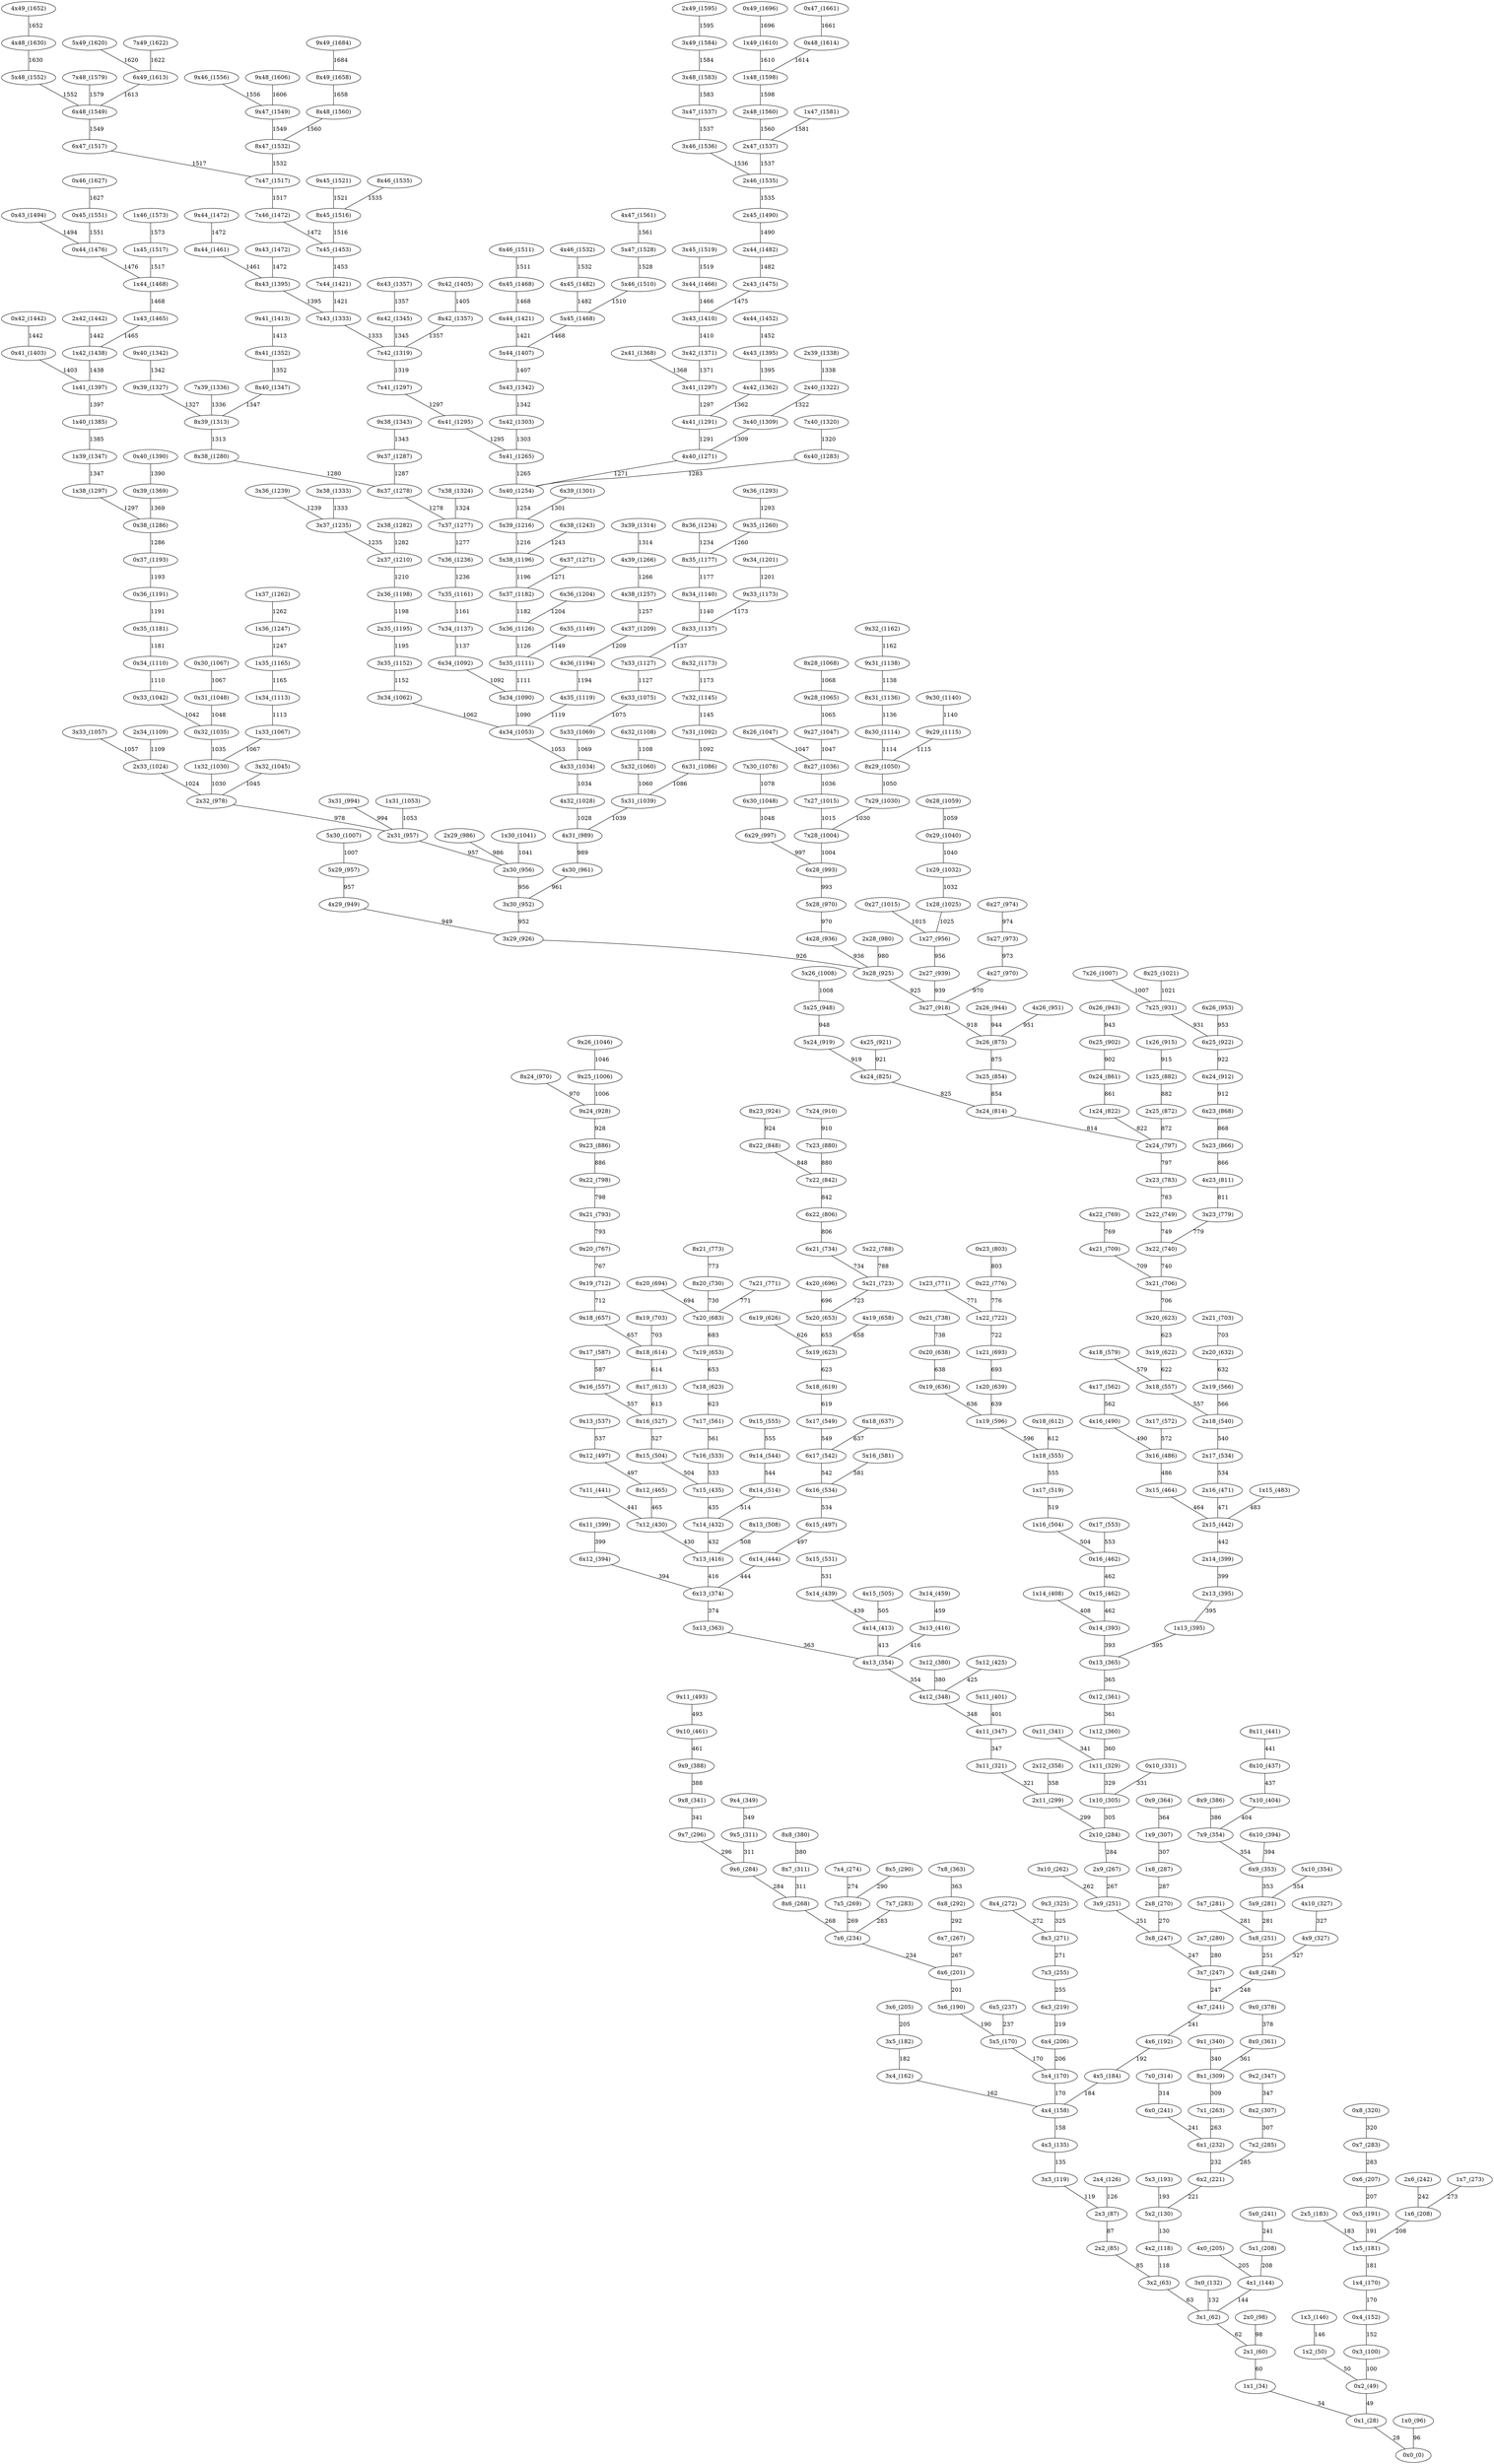 graph {
    "0x0_(0)" [weight=0,]
    "0x1_(28)" [weight=28,]
    "1x1_(34)" [weight=34,]
    "0x2_(49)" [weight=49,]
    "1x2_(50)" [weight=50,]
    "2x1_(60)" [weight=60,]
    "3x1_(62)" [weight=62,]
    "3x2_(63)" [weight=63,]
    "2x2_(85)" [weight=85,]
    "2x3_(87)" [weight=87,]
    "1x0_(96)" [weight=96,]
    "2x0_(98)" [weight=98,]
    "0x3_(100)" [weight=100,]
    "4x2_(118)" [weight=118,]
    "3x3_(119)" [weight=119,]
    "2x4_(126)" [weight=126,]
    "5x2_(130)" [weight=130,]
    "3x0_(132)" [weight=132,]
    "4x3_(135)" [weight=135,]
    "4x1_(144)" [weight=144,]
    "1x3_(146)" [weight=146,]
    "0x4_(152)" [weight=152,]
    "4x4_(158)" [weight=158,]
    "3x4_(162)" [weight=162,]
    "1x4_(170)" [weight=170,]
    "5x4_(170)" [weight=170,]
    "5x5_(170)" [weight=170,]
    "1x5_(181)" [weight=181,]
    "3x5_(182)" [weight=182,]
    "2x5_(183)" [weight=183,]
    "4x5_(184)" [weight=184,]
    "5x6_(190)" [weight=190,]
    "0x5_(191)" [weight=191,]
    "4x6_(192)" [weight=192,]
    "5x3_(193)" [weight=193,]
    "6x6_(201)" [weight=201,]
    "3x6_(205)" [weight=205,]
    "4x0_(205)" [weight=205,]
    "6x4_(206)" [weight=206,]
    "0x6_(207)" [weight=207,]
    "1x6_(208)" [weight=208,]
    "5x1_(208)" [weight=208,]
    "6x3_(219)" [weight=219,]
    "6x2_(221)" [weight=221,]
    "6x1_(232)" [weight=232,]
    "7x6_(234)" [weight=234,]
    "6x5_(237)" [weight=237,]
    "4x7_(241)" [weight=241,]
    "5x0_(241)" [weight=241,]
    "6x0_(241)" [weight=241,]
    "2x6_(242)" [weight=242,]
    "3x7_(247)" [weight=247,]
    "3x8_(247)" [weight=247,]
    "4x8_(248)" [weight=248,]
    "3x9_(251)" [weight=251,]
    "5x8_(251)" [weight=251,]
    "7x3_(255)" [weight=255,]
    "3x10_(262)" [weight=262,]
    "7x1_(263)" [weight=263,]
    "2x9_(267)" [weight=267,]
    "6x7_(267)" [weight=267,]
    "8x6_(268)" [weight=268,]
    "7x5_(269)" [weight=269,]
    "2x8_(270)" [weight=270,]
    "8x3_(271)" [weight=271,]
    "8x4_(272)" [weight=272,]
    "1x7_(273)" [weight=273,]
    "7x4_(274)" [weight=274,]
    "2x7_(280)" [weight=280,]
    "5x7_(281)" [weight=281,]
    "5x9_(281)" [weight=281,]
    "0x7_(283)" [weight=283,]
    "7x7_(283)" [weight=283,]
    "2x10_(284)" [weight=284,]
    "9x6_(284)" [weight=284,]
    "7x2_(285)" [weight=285,]
    "1x8_(287)" [weight=287,]
    "8x5_(290)" [weight=290,]
    "6x8_(292)" [weight=292,]
    "9x7_(296)" [weight=296,]
    "2x11_(299)" [weight=299,]
    "1x10_(305)" [weight=305,]
    "1x9_(307)" [weight=307,]
    "8x2_(307)" [weight=307,]
    "8x1_(309)" [weight=309,]
    "8x7_(311)" [weight=311,]
    "9x5_(311)" [weight=311,]
    "7x0_(314)" [weight=314,]
    "0x8_(320)" [weight=320,]
    "3x11_(321)" [weight=321,]
    "9x3_(325)" [weight=325,]
    "4x9_(327)" [weight=327,]
    "4x10_(327)" [weight=327,]
    "1x11_(329)" [weight=329,]
    "0x10_(331)" [weight=331,]
    "9x1_(340)" [weight=340,]
    "0x11_(341)" [weight=341,]
    "9x8_(341)" [weight=341,]
    "4x11_(347)" [weight=347,]
    "9x2_(347)" [weight=347,]
    "4x12_(348)" [weight=348,]
    "9x4_(349)" [weight=349,]
    "6x9_(353)" [weight=353,]
    "4x13_(354)" [weight=354,]
    "5x10_(354)" [weight=354,]
    "7x9_(354)" [weight=354,]
    "2x12_(358)" [weight=358,]
    "1x12_(360)" [weight=360,]
    "0x12_(361)" [weight=361,]
    "8x0_(361)" [weight=361,]
    "5x13_(363)" [weight=363,]
    "7x8_(363)" [weight=363,]
    "0x9_(364)" [weight=364,]
    "0x13_(365)" [weight=365,]
    "6x13_(374)" [weight=374,]
    "9x0_(378)" [weight=378,]
    "3x12_(380)" [weight=380,]
    "8x8_(380)" [weight=380,]
    "8x9_(386)" [weight=386,]
    "9x9_(388)" [weight=388,]
    "0x14_(393)" [weight=393,]
    "6x10_(394)" [weight=394,]
    "6x12_(394)" [weight=394,]
    "1x13_(395)" [weight=395,]
    "2x13_(395)" [weight=395,]
    "2x14_(399)" [weight=399,]
    "6x11_(399)" [weight=399,]
    "5x11_(401)" [weight=401,]
    "7x10_(404)" [weight=404,]
    "1x14_(408)" [weight=408,]
    "4x14_(413)" [weight=413,]
    "3x13_(416)" [weight=416,]
    "7x13_(416)" [weight=416,]
    "5x12_(425)" [weight=425,]
    "7x12_(430)" [weight=430,]
    "7x14_(432)" [weight=432,]
    "7x15_(435)" [weight=435,]
    "8x10_(437)" [weight=437,]
    "5x14_(439)" [weight=439,]
    "7x11_(441)" [weight=441,]
    "8x11_(441)" [weight=441,]
    "2x15_(442)" [weight=442,]
    "6x14_(444)" [weight=444,]
    "3x14_(459)" [weight=459,]
    "9x10_(461)" [weight=461,]
    "0x15_(462)" [weight=462,]
    "0x16_(462)" [weight=462,]
    "3x15_(464)" [weight=464,]
    "8x12_(465)" [weight=465,]
    "2x16_(471)" [weight=471,]
    "1x15_(483)" [weight=483,]
    "3x16_(486)" [weight=486,]
    "4x16_(490)" [weight=490,]
    "9x11_(493)" [weight=493,]
    "6x15_(497)" [weight=497,]
    "9x12_(497)" [weight=497,]
    "1x16_(504)" [weight=504,]
    "8x15_(504)" [weight=504,]
    "4x15_(505)" [weight=505,]
    "8x13_(508)" [weight=508,]
    "8x14_(514)" [weight=514,]
    "1x17_(519)" [weight=519,]
    "8x16_(527)" [weight=527,]
    "5x15_(531)" [weight=531,]
    "7x16_(533)" [weight=533,]
    "2x17_(534)" [weight=534,]
    "6x16_(534)" [weight=534,]
    "9x13_(537)" [weight=537,]
    "2x18_(540)" [weight=540,]
    "6x17_(542)" [weight=542,]
    "9x14_(544)" [weight=544,]
    "5x17_(549)" [weight=549,]
    "0x17_(553)" [weight=553,]
    "1x18_(555)" [weight=555,]
    "9x15_(555)" [weight=555,]
    "3x18_(557)" [weight=557,]
    "9x16_(557)" [weight=557,]
    "7x17_(561)" [weight=561,]
    "4x17_(562)" [weight=562,]
    "2x19_(566)" [weight=566,]
    "3x17_(572)" [weight=572,]
    "4x18_(579)" [weight=579,]
    "5x16_(581)" [weight=581,]
    "9x17_(587)" [weight=587,]
    "1x19_(596)" [weight=596,]
    "0x18_(612)" [weight=612,]
    "8x17_(613)" [weight=613,]
    "8x18_(614)" [weight=614,]
    "5x18_(619)" [weight=619,]
    "3x19_(622)" [weight=622,]
    "3x20_(623)" [weight=623,]
    "5x19_(623)" [weight=623,]
    "7x18_(623)" [weight=623,]
    "6x19_(626)" [weight=626,]
    "2x20_(632)" [weight=632,]
    "0x19_(636)" [weight=636,]
    "6x18_(637)" [weight=637,]
    "0x20_(638)" [weight=638,]
    "1x20_(639)" [weight=639,]
    "5x20_(653)" [weight=653,]
    "7x19_(653)" [weight=653,]
    "9x18_(657)" [weight=657,]
    "4x19_(658)" [weight=658,]
    "7x20_(683)" [weight=683,]
    "1x21_(693)" [weight=693,]
    "6x20_(694)" [weight=694,]
    "4x20_(696)" [weight=696,]
    "2x21_(703)" [weight=703,]
    "8x19_(703)" [weight=703,]
    "3x21_(706)" [weight=706,]
    "4x21_(709)" [weight=709,]
    "9x19_(712)" [weight=712,]
    "1x22_(722)" [weight=722,]
    "5x21_(723)" [weight=723,]
    "8x20_(730)" [weight=730,]
    "6x21_(734)" [weight=734,]
    "0x21_(738)" [weight=738,]
    "3x22_(740)" [weight=740,]
    "2x22_(749)" [weight=749,]
    "9x20_(767)" [weight=767,]
    "4x22_(769)" [weight=769,]
    "1x23_(771)" [weight=771,]
    "7x21_(771)" [weight=771,]
    "8x21_(773)" [weight=773,]
    "0x22_(776)" [weight=776,]
    "3x23_(779)" [weight=779,]
    "2x23_(783)" [weight=783,]
    "5x22_(788)" [weight=788,]
    "9x21_(793)" [weight=793,]
    "2x24_(797)" [weight=797,]
    "9x22_(798)" [weight=798,]
    "0x23_(803)" [weight=803,]
    "6x22_(806)" [weight=806,]
    "4x23_(811)" [weight=811,]
    "3x24_(814)" [weight=814,]
    "1x24_(822)" [weight=822,]
    "4x24_(825)" [weight=825,]
    "7x22_(842)" [weight=842,]
    "8x22_(848)" [weight=848,]
    "3x25_(854)" [weight=854,]
    "0x24_(861)" [weight=861,]
    "5x23_(866)" [weight=866,]
    "6x23_(868)" [weight=868,]
    "2x25_(872)" [weight=872,]
    "3x26_(875)" [weight=875,]
    "7x23_(880)" [weight=880,]
    "1x25_(882)" [weight=882,]
    "9x23_(886)" [weight=886,]
    "0x25_(902)" [weight=902,]
    "7x24_(910)" [weight=910,]
    "6x24_(912)" [weight=912,]
    "1x26_(915)" [weight=915,]
    "3x27_(918)" [weight=918,]
    "5x24_(919)" [weight=919,]
    "4x25_(921)" [weight=921,]
    "6x25_(922)" [weight=922,]
    "8x23_(924)" [weight=924,]
    "3x28_(925)" [weight=925,]
    "3x29_(926)" [weight=926,]
    "9x24_(928)" [weight=928,]
    "7x25_(931)" [weight=931,]
    "4x28_(936)" [weight=936,]
    "2x27_(939)" [weight=939,]
    "0x26_(943)" [weight=943,]
    "2x26_(944)" [weight=944,]
    "5x25_(948)" [weight=948,]
    "4x29_(949)" [weight=949,]
    "4x26_(951)" [weight=951,]
    "3x30_(952)" [weight=952,]
    "6x26_(953)" [weight=953,]
    "1x27_(956)" [weight=956,]
    "2x30_(956)" [weight=956,]
    "2x31_(957)" [weight=957,]
    "5x29_(957)" [weight=957,]
    "4x30_(961)" [weight=961,]
    "4x27_(970)" [weight=970,]
    "5x28_(970)" [weight=970,]
    "8x24_(970)" [weight=970,]
    "5x27_(973)" [weight=973,]
    "6x27_(974)" [weight=974,]
    "2x32_(978)" [weight=978,]
    "2x28_(980)" [weight=980,]
    "2x29_(986)" [weight=986,]
    "4x31_(989)" [weight=989,]
    "6x28_(993)" [weight=993,]
    "3x31_(994)" [weight=994,]
    "6x29_(997)" [weight=997,]
    "7x28_(1004)" [weight=1004,]
    "9x25_(1006)" [weight=1006,]
    "5x30_(1007)" [weight=1007,]
    "7x26_(1007)" [weight=1007,]
    "5x26_(1008)" [weight=1008,]
    "0x27_(1015)" [weight=1015,]
    "7x27_(1015)" [weight=1015,]
    "8x25_(1021)" [weight=1021,]
    "2x33_(1024)" [weight=1024,]
    "1x28_(1025)" [weight=1025,]
    "4x32_(1028)" [weight=1028,]
    "1x32_(1030)" [weight=1030,]
    "7x29_(1030)" [weight=1030,]
    "1x29_(1032)" [weight=1032,]
    "4x33_(1034)" [weight=1034,]
    "0x32_(1035)" [weight=1035,]
    "8x27_(1036)" [weight=1036,]
    "5x31_(1039)" [weight=1039,]
    "0x29_(1040)" [weight=1040,]
    "1x30_(1041)" [weight=1041,]
    "0x33_(1042)" [weight=1042,]
    "3x32_(1045)" [weight=1045,]
    "9x26_(1046)" [weight=1046,]
    "8x26_(1047)" [weight=1047,]
    "9x27_(1047)" [weight=1047,]
    "0x31_(1048)" [weight=1048,]
    "6x30_(1048)" [weight=1048,]
    "8x29_(1050)" [weight=1050,]
    "1x31_(1053)" [weight=1053,]
    "4x34_(1053)" [weight=1053,]
    "3x33_(1057)" [weight=1057,]
    "0x28_(1059)" [weight=1059,]
    "5x32_(1060)" [weight=1060,]
    "3x34_(1062)" [weight=1062,]
    "9x28_(1065)" [weight=1065,]
    "0x30_(1067)" [weight=1067,]
    "1x33_(1067)" [weight=1067,]
    "8x28_(1068)" [weight=1068,]
    "5x33_(1069)" [weight=1069,]
    "6x33_(1075)" [weight=1075,]
    "7x30_(1078)" [weight=1078,]
    "6x31_(1086)" [weight=1086,]
    "5x34_(1090)" [weight=1090,]
    "6x34_(1092)" [weight=1092,]
    "7x31_(1092)" [weight=1092,]
    "6x32_(1108)" [weight=1108,]
    "2x34_(1109)" [weight=1109,]
    "0x34_(1110)" [weight=1110,]
    "5x35_(1111)" [weight=1111,]
    "1x34_(1113)" [weight=1113,]
    "8x30_(1114)" [weight=1114,]
    "9x29_(1115)" [weight=1115,]
    "4x35_(1119)" [weight=1119,]
    "5x36_(1126)" [weight=1126,]
    "7x33_(1127)" [weight=1127,]
    "8x31_(1136)" [weight=1136,]
    "7x34_(1137)" [weight=1137,]
    "8x33_(1137)" [weight=1137,]
    "9x31_(1138)" [weight=1138,]
    "8x34_(1140)" [weight=1140,]
    "9x30_(1140)" [weight=1140,]
    "7x32_(1145)" [weight=1145,]
    "6x35_(1149)" [weight=1149,]
    "3x35_(1152)" [weight=1152,]
    "7x35_(1161)" [weight=1161,]
    "9x32_(1162)" [weight=1162,]
    "1x35_(1165)" [weight=1165,]
    "8x32_(1173)" [weight=1173,]
    "9x33_(1173)" [weight=1173,]
    "8x35_(1177)" [weight=1177,]
    "0x35_(1181)" [weight=1181,]
    "5x37_(1182)" [weight=1182,]
    "0x36_(1191)" [weight=1191,]
    "0x37_(1193)" [weight=1193,]
    "4x36_(1194)" [weight=1194,]
    "2x35_(1195)" [weight=1195,]
    "5x38_(1196)" [weight=1196,]
    "2x36_(1198)" [weight=1198,]
    "9x34_(1201)" [weight=1201,]
    "6x36_(1204)" [weight=1204,]
    "4x37_(1209)" [weight=1209,]
    "2x37_(1210)" [weight=1210,]
    "5x39_(1216)" [weight=1216,]
    "8x36_(1234)" [weight=1234,]
    "3x37_(1235)" [weight=1235,]
    "7x36_(1236)" [weight=1236,]
    "3x36_(1239)" [weight=1239,]
    "6x38_(1243)" [weight=1243,]
    "1x36_(1247)" [weight=1247,]
    "5x40_(1254)" [weight=1254,]
    "4x38_(1257)" [weight=1257,]
    "9x35_(1260)" [weight=1260,]
    "1x37_(1262)" [weight=1262,]
    "5x41_(1265)" [weight=1265,]
    "4x39_(1266)" [weight=1266,]
    "4x40_(1271)" [weight=1271,]
    "6x37_(1271)" [weight=1271,]
    "7x37_(1277)" [weight=1277,]
    "8x37_(1278)" [weight=1278,]
    "8x38_(1280)" [weight=1280,]
    "2x38_(1282)" [weight=1282,]
    "6x40_(1283)" [weight=1283,]
    "0x38_(1286)" [weight=1286,]
    "9x37_(1287)" [weight=1287,]
    "4x41_(1291)" [weight=1291,]
    "9x36_(1293)" [weight=1293,]
    "6x41_(1295)" [weight=1295,]
    "1x38_(1297)" [weight=1297,]
    "3x41_(1297)" [weight=1297,]
    "7x41_(1297)" [weight=1297,]
    "6x39_(1301)" [weight=1301,]
    "5x42_(1303)" [weight=1303,]
    "3x40_(1309)" [weight=1309,]
    "8x39_(1313)" [weight=1313,]
    "3x39_(1314)" [weight=1314,]
    "7x42_(1319)" [weight=1319,]
    "7x40_(1320)" [weight=1320,]
    "2x40_(1322)" [weight=1322,]
    "7x38_(1324)" [weight=1324,]
    "9x39_(1327)" [weight=1327,]
    "3x38_(1333)" [weight=1333,]
    "7x43_(1333)" [weight=1333,]
    "7x39_(1336)" [weight=1336,]
    "2x39_(1338)" [weight=1338,]
    "5x43_(1342)" [weight=1342,]
    "9x40_(1342)" [weight=1342,]
    "9x38_(1343)" [weight=1343,]
    "6x42_(1345)" [weight=1345,]
    "1x39_(1347)" [weight=1347,]
    "8x40_(1347)" [weight=1347,]
    "8x41_(1352)" [weight=1352,]
    "6x43_(1357)" [weight=1357,]
    "8x42_(1357)" [weight=1357,]
    "4x42_(1362)" [weight=1362,]
    "2x41_(1368)" [weight=1368,]
    "0x39_(1369)" [weight=1369,]
    "3x42_(1371)" [weight=1371,]
    "1x40_(1385)" [weight=1385,]
    "0x40_(1390)" [weight=1390,]
    "4x43_(1395)" [weight=1395,]
    "8x43_(1395)" [weight=1395,]
    "1x41_(1397)" [weight=1397,]
    "0x41_(1403)" [weight=1403,]
    "9x42_(1405)" [weight=1405,]
    "5x44_(1407)" [weight=1407,]
    "3x43_(1410)" [weight=1410,]
    "9x41_(1413)" [weight=1413,]
    "6x44_(1421)" [weight=1421,]
    "7x44_(1421)" [weight=1421,]
    "1x42_(1438)" [weight=1438,]
    "0x42_(1442)" [weight=1442,]
    "2x42_(1442)" [weight=1442,]
    "4x44_(1452)" [weight=1452,]
    "7x45_(1453)" [weight=1453,]
    "8x44_(1461)" [weight=1461,]
    "1x43_(1465)" [weight=1465,]
    "3x44_(1466)" [weight=1466,]
    "1x44_(1468)" [weight=1468,]
    "5x45_(1468)" [weight=1468,]
    "6x45_(1468)" [weight=1468,]
    "7x46_(1472)" [weight=1472,]
    "9x43_(1472)" [weight=1472,]
    "9x44_(1472)" [weight=1472,]
    "2x43_(1475)" [weight=1475,]
    "0x44_(1476)" [weight=1476,]
    "2x44_(1482)" [weight=1482,]
    "4x45_(1482)" [weight=1482,]
    "2x45_(1490)" [weight=1490,]
    "0x43_(1494)" [weight=1494,]
    "5x46_(1510)" [weight=1510,]
    "6x46_(1511)" [weight=1511,]
    "8x45_(1516)" [weight=1516,]
    "1x45_(1517)" [weight=1517,]
    "7x47_(1517)" [weight=1517,]
    "6x47_(1517)" [weight=1517,]
    "3x45_(1519)" [weight=1519,]
    "9x45_(1521)" [weight=1521,]
    "5x47_(1528)" [weight=1528,]
    "4x46_(1532)" [weight=1532,]
    "8x47_(1532)" [weight=1532,]
    "2x46_(1535)" [weight=1535,]
    "8x46_(1535)" [weight=1535,]
    "3x46_(1536)" [weight=1536,]
    "2x47_(1537)" [weight=1537,]
    "3x47_(1537)" [weight=1537,]
    "6x48_(1549)" [weight=1549,]
    "9x47_(1549)" [weight=1549,]
    "0x45_(1551)" [weight=1551,]
    "5x48_(1552)" [weight=1552,]
    "9x46_(1556)" [weight=1556,]
    "2x48_(1560)" [weight=1560,]
    "8x48_(1560)" [weight=1560,]
    "4x47_(1561)" [weight=1561,]
    "1x46_(1573)" [weight=1573,]
    "7x48_(1579)" [weight=1579,]
    "1x47_(1581)" [weight=1581,]
    "3x48_(1583)" [weight=1583,]
    "3x49_(1584)" [weight=1584,]
    "2x49_(1595)" [weight=1595,]
    "1x48_(1598)" [weight=1598,]
    "9x48_(1606)" [weight=1606,]
    "1x49_(1610)" [weight=1610,]
    "6x49_(1613)" [weight=1613,]
    "0x48_(1614)" [weight=1614,]
    "5x49_(1620)" [weight=1620,]
    "7x49_(1622)" [weight=1622,]
    "0x46_(1627)" [weight=1627,]
    "4x48_(1630)" [weight=1630,]
    "4x49_(1652)" [weight=1652,]
    "8x49_(1658)" [weight=1658,]
    "0x47_(1661)" [weight=1661,]
    "9x49_(1684)" [weight=1684,]
    "0x49_(1696)" [weight=1696,]
    "0x1_(28)" -- "0x0_(0)" [label=28, weight=28]
    "1x1_(34)" -- "0x1_(28)" [label=34, weight=34]
    "0x2_(49)" -- "0x1_(28)" [label=49, weight=49]
    "1x2_(50)" -- "0x2_(49)" [label=50, weight=50]
    "2x1_(60)" -- "1x1_(34)" [label=60, weight=60]
    "3x1_(62)" -- "2x1_(60)" [label=62, weight=62]
    "3x2_(63)" -- "3x1_(62)" [label=63, weight=63]
    "2x2_(85)" -- "3x2_(63)" [label=85, weight=85]
    "2x3_(87)" -- "2x2_(85)" [label=87, weight=87]
    "1x0_(96)" -- "0x0_(0)" [label=96, weight=96]
    "2x0_(98)" -- "2x1_(60)" [label=98, weight=98]
    "0x3_(100)" -- "0x2_(49)" [label=100, weight=100]
    "4x2_(118)" -- "3x2_(63)" [label=118, weight=118]
    "3x3_(119)" -- "2x3_(87)" [label=119, weight=119]
    "2x4_(126)" -- "2x3_(87)" [label=126, weight=126]
    "5x2_(130)" -- "4x2_(118)" [label=130, weight=130]
    "3x0_(132)" -- "3x1_(62)" [label=132, weight=132]
    "4x3_(135)" -- "3x3_(119)" [label=135, weight=135]
    "4x1_(144)" -- "3x1_(62)" [label=144, weight=144]
    "1x3_(146)" -- "1x2_(50)" [label=146, weight=146]
    "0x4_(152)" -- "0x3_(100)" [label=152, weight=152]
    "4x4_(158)" -- "4x3_(135)" [label=158, weight=158]
    "3x4_(162)" -- "4x4_(158)" [label=162, weight=162]
    "1x4_(170)" -- "0x4_(152)" [label=170, weight=170]
    "5x4_(170)" -- "4x4_(158)" [label=170, weight=170]
    "5x5_(170)" -- "5x4_(170)" [label=170, weight=170]
    "1x5_(181)" -- "1x4_(170)" [label=181, weight=181]
    "3x5_(182)" -- "3x4_(162)" [label=182, weight=182]
    "2x5_(183)" -- "1x5_(181)" [label=183, weight=183]
    "4x5_(184)" -- "4x4_(158)" [label=184, weight=184]
    "5x6_(190)" -- "5x5_(170)" [label=190, weight=190]
    "0x5_(191)" -- "1x5_(181)" [label=191, weight=191]
    "4x6_(192)" -- "4x5_(184)" [label=192, weight=192]
    "5x3_(193)" -- "5x2_(130)" [label=193, weight=193]
    "6x6_(201)" -- "5x6_(190)" [label=201, weight=201]
    "3x6_(205)" -- "3x5_(182)" [label=205, weight=205]
    "4x0_(205)" -- "4x1_(144)" [label=205, weight=205]
    "6x4_(206)" -- "5x4_(170)" [label=206, weight=206]
    "0x6_(207)" -- "0x5_(191)" [label=207, weight=207]
    "1x6_(208)" -- "1x5_(181)" [label=208, weight=208]
    "5x1_(208)" -- "4x1_(144)" [label=208, weight=208]
    "6x3_(219)" -- "6x4_(206)" [label=219, weight=219]
    "6x2_(221)" -- "5x2_(130)" [label=221, weight=221]
    "6x1_(232)" -- "6x2_(221)" [label=232, weight=232]
    "7x6_(234)" -- "6x6_(201)" [label=234, weight=234]
    "6x5_(237)" -- "5x5_(170)" [label=237, weight=237]
    "4x7_(241)" -- "4x6_(192)" [label=241, weight=241]
    "5x0_(241)" -- "5x1_(208)" [label=241, weight=241]
    "6x0_(241)" -- "6x1_(232)" [label=241, weight=241]
    "2x6_(242)" -- "1x6_(208)" [label=242, weight=242]
    "3x7_(247)" -- "4x7_(241)" [label=247, weight=247]
    "3x8_(247)" -- "3x7_(247)" [label=247, weight=247]
    "4x8_(248)" -- "4x7_(241)" [label=248, weight=248]
    "3x9_(251)" -- "3x8_(247)" [label=251, weight=251]
    "5x8_(251)" -- "4x8_(248)" [label=251, weight=251]
    "7x3_(255)" -- "6x3_(219)" [label=255, weight=255]
    "3x10_(262)" -- "3x9_(251)" [label=262, weight=262]
    "7x1_(263)" -- "6x1_(232)" [label=263, weight=263]
    "2x9_(267)" -- "3x9_(251)" [label=267, weight=267]
    "6x7_(267)" -- "6x6_(201)" [label=267, weight=267]
    "8x6_(268)" -- "7x6_(234)" [label=268, weight=268]
    "7x5_(269)" -- "7x6_(234)" [label=269, weight=269]
    "2x8_(270)" -- "3x8_(247)" [label=270, weight=270]
    "8x3_(271)" -- "7x3_(255)" [label=271, weight=271]
    "8x4_(272)" -- "8x3_(271)" [label=272, weight=272]
    "1x7_(273)" -- "1x6_(208)" [label=273, weight=273]
    "7x4_(274)" -- "7x5_(269)" [label=274, weight=274]
    "2x7_(280)" -- "3x7_(247)" [label=280, weight=280]
    "5x7_(281)" -- "5x8_(251)" [label=281, weight=281]
    "5x9_(281)" -- "5x8_(251)" [label=281, weight=281]
    "0x7_(283)" -- "0x6_(207)" [label=283, weight=283]
    "7x7_(283)" -- "7x6_(234)" [label=283, weight=283]
    "2x10_(284)" -- "2x9_(267)" [label=284, weight=284]
    "9x6_(284)" -- "8x6_(268)" [label=284, weight=284]
    "7x2_(285)" -- "6x2_(221)" [label=285, weight=285]
    "1x8_(287)" -- "2x8_(270)" [label=287, weight=287]
    "8x5_(290)" -- "7x5_(269)" [label=290, weight=290]
    "6x8_(292)" -- "6x7_(267)" [label=292, weight=292]
    "9x7_(296)" -- "9x6_(284)" [label=296, weight=296]
    "2x11_(299)" -- "2x10_(284)" [label=299, weight=299]
    "1x10_(305)" -- "2x10_(284)" [label=305, weight=305]
    "1x9_(307)" -- "1x8_(287)" [label=307, weight=307]
    "8x2_(307)" -- "7x2_(285)" [label=307, weight=307]
    "8x1_(309)" -- "7x1_(263)" [label=309, weight=309]
    "8x7_(311)" -- "8x6_(268)" [label=311, weight=311]
    "9x5_(311)" -- "9x6_(284)" [label=311, weight=311]
    "7x0_(314)" -- "6x0_(241)" [label=314, weight=314]
    "0x8_(320)" -- "0x7_(283)" [label=320, weight=320]
    "3x11_(321)" -- "2x11_(299)" [label=321, weight=321]
    "9x3_(325)" -- "8x3_(271)" [label=325, weight=325]
    "4x9_(327)" -- "4x8_(248)" [label=327, weight=327]
    "4x10_(327)" -- "4x9_(327)" [label=327, weight=327]
    "1x11_(329)" -- "1x10_(305)" [label=329, weight=329]
    "0x10_(331)" -- "1x10_(305)" [label=331, weight=331]
    "9x1_(340)" -- "8x1_(309)" [label=340, weight=340]
    "0x11_(341)" -- "1x11_(329)" [label=341, weight=341]
    "9x8_(341)" -- "9x7_(296)" [label=341, weight=341]
    "4x11_(347)" -- "3x11_(321)" [label=347, weight=347]
    "9x2_(347)" -- "8x2_(307)" [label=347, weight=347]
    "4x12_(348)" -- "4x11_(347)" [label=348, weight=348]
    "9x4_(349)" -- "9x5_(311)" [label=349, weight=349]
    "6x9_(353)" -- "5x9_(281)" [label=353, weight=353]
    "4x13_(354)" -- "4x12_(348)" [label=354, weight=354]
    "5x10_(354)" -- "5x9_(281)" [label=354, weight=354]
    "7x9_(354)" -- "6x9_(353)" [label=354, weight=354]
    "2x12_(358)" -- "2x11_(299)" [label=358, weight=358]
    "1x12_(360)" -- "1x11_(329)" [label=360, weight=360]
    "0x12_(361)" -- "1x12_(360)" [label=361, weight=361]
    "8x0_(361)" -- "8x1_(309)" [label=361, weight=361]
    "5x13_(363)" -- "4x13_(354)" [label=363, weight=363]
    "7x8_(363)" -- "6x8_(292)" [label=363, weight=363]
    "0x9_(364)" -- "1x9_(307)" [label=364, weight=364]
    "0x13_(365)" -- "0x12_(361)" [label=365, weight=365]
    "6x13_(374)" -- "5x13_(363)" [label=374, weight=374]
    "9x0_(378)" -- "8x0_(361)" [label=378, weight=378]
    "3x12_(380)" -- "4x12_(348)" [label=380, weight=380]
    "8x8_(380)" -- "8x7_(311)" [label=380, weight=380]
    "8x9_(386)" -- "7x9_(354)" [label=386, weight=386]
    "9x9_(388)" -- "9x8_(341)" [label=388, weight=388]
    "0x14_(393)" -- "0x13_(365)" [label=393, weight=393]
    "6x10_(394)" -- "6x9_(353)" [label=394, weight=394]
    "6x12_(394)" -- "6x13_(374)" [label=394, weight=394]
    "1x13_(395)" -- "0x13_(365)" [label=395, weight=395]
    "2x13_(395)" -- "1x13_(395)" [label=395, weight=395]
    "2x14_(399)" -- "2x13_(395)" [label=399, weight=399]
    "6x11_(399)" -- "6x12_(394)" [label=399, weight=399]
    "5x11_(401)" -- "4x11_(347)" [label=401, weight=401]
    "7x10_(404)" -- "7x9_(354)" [label=404, weight=404]
    "1x14_(408)" -- "0x14_(393)" [label=408, weight=408]
    "4x14_(413)" -- "4x13_(354)" [label=413, weight=413]
    "3x13_(416)" -- "4x13_(354)" [label=416, weight=416]
    "7x13_(416)" -- "6x13_(374)" [label=416, weight=416]
    "5x12_(425)" -- "4x12_(348)" [label=425, weight=425]
    "7x12_(430)" -- "7x13_(416)" [label=430, weight=430]
    "7x14_(432)" -- "7x13_(416)" [label=432, weight=432]
    "7x15_(435)" -- "7x14_(432)" [label=435, weight=435]
    "8x10_(437)" -- "7x10_(404)" [label=437, weight=437]
    "5x14_(439)" -- "4x14_(413)" [label=439, weight=439]
    "7x11_(441)" -- "7x12_(430)" [label=441, weight=441]
    "8x11_(441)" -- "8x10_(437)" [label=441, weight=441]
    "2x15_(442)" -- "2x14_(399)" [label=442, weight=442]
    "6x14_(444)" -- "6x13_(374)" [label=444, weight=444]
    "3x14_(459)" -- "3x13_(416)" [label=459, weight=459]
    "9x10_(461)" -- "9x9_(388)" [label=461, weight=461]
    "0x15_(462)" -- "0x14_(393)" [label=462, weight=462]
    "0x16_(462)" -- "0x15_(462)" [label=462, weight=462]
    "3x15_(464)" -- "2x15_(442)" [label=464, weight=464]
    "8x12_(465)" -- "7x12_(430)" [label=465, weight=465]
    "2x16_(471)" -- "2x15_(442)" [label=471, weight=471]
    "1x15_(483)" -- "2x15_(442)" [label=483, weight=483]
    "3x16_(486)" -- "3x15_(464)" [label=486, weight=486]
    "4x16_(490)" -- "3x16_(486)" [label=490, weight=490]
    "9x11_(493)" -- "9x10_(461)" [label=493, weight=493]
    "6x15_(497)" -- "6x14_(444)" [label=497, weight=497]
    "9x12_(497)" -- "8x12_(465)" [label=497, weight=497]
    "1x16_(504)" -- "0x16_(462)" [label=504, weight=504]
    "8x15_(504)" -- "7x15_(435)" [label=504, weight=504]
    "4x15_(505)" -- "4x14_(413)" [label=505, weight=505]
    "8x13_(508)" -- "7x13_(416)" [label=508, weight=508]
    "8x14_(514)" -- "7x14_(432)" [label=514, weight=514]
    "1x17_(519)" -- "1x16_(504)" [label=519, weight=519]
    "8x16_(527)" -- "8x15_(504)" [label=527, weight=527]
    "5x15_(531)" -- "5x14_(439)" [label=531, weight=531]
    "7x16_(533)" -- "7x15_(435)" [label=533, weight=533]
    "2x17_(534)" -- "2x16_(471)" [label=534, weight=534]
    "6x16_(534)" -- "6x15_(497)" [label=534, weight=534]
    "9x13_(537)" -- "9x12_(497)" [label=537, weight=537]
    "2x18_(540)" -- "2x17_(534)" [label=540, weight=540]
    "6x17_(542)" -- "6x16_(534)" [label=542, weight=542]
    "9x14_(544)" -- "8x14_(514)" [label=544, weight=544]
    "5x17_(549)" -- "6x17_(542)" [label=549, weight=549]
    "0x17_(553)" -- "0x16_(462)" [label=553, weight=553]
    "1x18_(555)" -- "1x17_(519)" [label=555, weight=555]
    "9x15_(555)" -- "9x14_(544)" [label=555, weight=555]
    "3x18_(557)" -- "2x18_(540)" [label=557, weight=557]
    "9x16_(557)" -- "8x16_(527)" [label=557, weight=557]
    "7x17_(561)" -- "7x16_(533)" [label=561, weight=561]
    "4x17_(562)" -- "4x16_(490)" [label=562, weight=562]
    "2x19_(566)" -- "2x18_(540)" [label=566, weight=566]
    "3x17_(572)" -- "3x16_(486)" [label=572, weight=572]
    "4x18_(579)" -- "3x18_(557)" [label=579, weight=579]
    "5x16_(581)" -- "6x16_(534)" [label=581, weight=581]
    "9x17_(587)" -- "9x16_(557)" [label=587, weight=587]
    "1x19_(596)" -- "1x18_(555)" [label=596, weight=596]
    "0x18_(612)" -- "1x18_(555)" [label=612, weight=612]
    "8x17_(613)" -- "8x16_(527)" [label=613, weight=613]
    "8x18_(614)" -- "8x17_(613)" [label=614, weight=614]
    "5x18_(619)" -- "5x17_(549)" [label=619, weight=619]
    "3x19_(622)" -- "3x18_(557)" [label=622, weight=622]
    "3x20_(623)" -- "3x19_(622)" [label=623, weight=623]
    "5x19_(623)" -- "5x18_(619)" [label=623, weight=623]
    "7x18_(623)" -- "7x17_(561)" [label=623, weight=623]
    "6x19_(626)" -- "5x19_(623)" [label=626, weight=626]
    "2x20_(632)" -- "2x19_(566)" [label=632, weight=632]
    "0x19_(636)" -- "1x19_(596)" [label=636, weight=636]
    "6x18_(637)" -- "6x17_(542)" [label=637, weight=637]
    "0x20_(638)" -- "0x19_(636)" [label=638, weight=638]
    "1x20_(639)" -- "1x19_(596)" [label=639, weight=639]
    "5x20_(653)" -- "5x19_(623)" [label=653, weight=653]
    "7x19_(653)" -- "7x18_(623)" [label=653, weight=653]
    "9x18_(657)" -- "8x18_(614)" [label=657, weight=657]
    "4x19_(658)" -- "5x19_(623)" [label=658, weight=658]
    "7x20_(683)" -- "7x19_(653)" [label=683, weight=683]
    "1x21_(693)" -- "1x20_(639)" [label=693, weight=693]
    "6x20_(694)" -- "7x20_(683)" [label=694, weight=694]
    "4x20_(696)" -- "5x20_(653)" [label=696, weight=696]
    "2x21_(703)" -- "2x20_(632)" [label=703, weight=703]
    "8x19_(703)" -- "8x18_(614)" [label=703, weight=703]
    "3x21_(706)" -- "3x20_(623)" [label=706, weight=706]
    "4x21_(709)" -- "3x21_(706)" [label=709, weight=709]
    "9x19_(712)" -- "9x18_(657)" [label=712, weight=712]
    "1x22_(722)" -- "1x21_(693)" [label=722, weight=722]
    "5x21_(723)" -- "5x20_(653)" [label=723, weight=723]
    "8x20_(730)" -- "7x20_(683)" [label=730, weight=730]
    "6x21_(734)" -- "5x21_(723)" [label=734, weight=734]
    "0x21_(738)" -- "0x20_(638)" [label=738, weight=738]
    "3x22_(740)" -- "3x21_(706)" [label=740, weight=740]
    "2x22_(749)" -- "3x22_(740)" [label=749, weight=749]
    "9x20_(767)" -- "9x19_(712)" [label=767, weight=767]
    "4x22_(769)" -- "4x21_(709)" [label=769, weight=769]
    "1x23_(771)" -- "1x22_(722)" [label=771, weight=771]
    "7x21_(771)" -- "7x20_(683)" [label=771, weight=771]
    "8x21_(773)" -- "8x20_(730)" [label=773, weight=773]
    "0x22_(776)" -- "1x22_(722)" [label=776, weight=776]
    "3x23_(779)" -- "3x22_(740)" [label=779, weight=779]
    "2x23_(783)" -- "2x22_(749)" [label=783, weight=783]
    "5x22_(788)" -- "5x21_(723)" [label=788, weight=788]
    "9x21_(793)" -- "9x20_(767)" [label=793, weight=793]
    "2x24_(797)" -- "2x23_(783)" [label=797, weight=797]
    "9x22_(798)" -- "9x21_(793)" [label=798, weight=798]
    "0x23_(803)" -- "0x22_(776)" [label=803, weight=803]
    "6x22_(806)" -- "6x21_(734)" [label=806, weight=806]
    "4x23_(811)" -- "3x23_(779)" [label=811, weight=811]
    "3x24_(814)" -- "2x24_(797)" [label=814, weight=814]
    "1x24_(822)" -- "2x24_(797)" [label=822, weight=822]
    "4x24_(825)" -- "3x24_(814)" [label=825, weight=825]
    "7x22_(842)" -- "6x22_(806)" [label=842, weight=842]
    "8x22_(848)" -- "7x22_(842)" [label=848, weight=848]
    "3x25_(854)" -- "3x24_(814)" [label=854, weight=854]
    "0x24_(861)" -- "1x24_(822)" [label=861, weight=861]
    "5x23_(866)" -- "4x23_(811)" [label=866, weight=866]
    "6x23_(868)" -- "5x23_(866)" [label=868, weight=868]
    "2x25_(872)" -- "2x24_(797)" [label=872, weight=872]
    "3x26_(875)" -- "3x25_(854)" [label=875, weight=875]
    "7x23_(880)" -- "7x22_(842)" [label=880, weight=880]
    "1x25_(882)" -- "2x25_(872)" [label=882, weight=882]
    "9x23_(886)" -- "9x22_(798)" [label=886, weight=886]
    "0x25_(902)" -- "0x24_(861)" [label=902, weight=902]
    "7x24_(910)" -- "7x23_(880)" [label=910, weight=910]
    "6x24_(912)" -- "6x23_(868)" [label=912, weight=912]
    "1x26_(915)" -- "1x25_(882)" [label=915, weight=915]
    "3x27_(918)" -- "3x26_(875)" [label=918, weight=918]
    "5x24_(919)" -- "4x24_(825)" [label=919, weight=919]
    "4x25_(921)" -- "4x24_(825)" [label=921, weight=921]
    "6x25_(922)" -- "6x24_(912)" [label=922, weight=922]
    "8x23_(924)" -- "8x22_(848)" [label=924, weight=924]
    "3x28_(925)" -- "3x27_(918)" [label=925, weight=925]
    "3x29_(926)" -- "3x28_(925)" [label=926, weight=926]
    "9x24_(928)" -- "9x23_(886)" [label=928, weight=928]
    "7x25_(931)" -- "6x25_(922)" [label=931, weight=931]
    "4x28_(936)" -- "3x28_(925)" [label=936, weight=936]
    "2x27_(939)" -- "3x27_(918)" [label=939, weight=939]
    "0x26_(943)" -- "0x25_(902)" [label=943, weight=943]
    "2x26_(944)" -- "3x26_(875)" [label=944, weight=944]
    "5x25_(948)" -- "5x24_(919)" [label=948, weight=948]
    "4x29_(949)" -- "3x29_(926)" [label=949, weight=949]
    "4x26_(951)" -- "3x26_(875)" [label=951, weight=951]
    "3x30_(952)" -- "3x29_(926)" [label=952, weight=952]
    "6x26_(953)" -- "6x25_(922)" [label=953, weight=953]
    "1x27_(956)" -- "2x27_(939)" [label=956, weight=956]
    "2x30_(956)" -- "3x30_(952)" [label=956, weight=956]
    "2x31_(957)" -- "2x30_(956)" [label=957, weight=957]
    "5x29_(957)" -- "4x29_(949)" [label=957, weight=957]
    "4x30_(961)" -- "3x30_(952)" [label=961, weight=961]
    "4x27_(970)" -- "3x27_(918)" [label=970, weight=970]
    "5x28_(970)" -- "4x28_(936)" [label=970, weight=970]
    "8x24_(970)" -- "9x24_(928)" [label=970, weight=970]
    "5x27_(973)" -- "4x27_(970)" [label=973, weight=973]
    "6x27_(974)" -- "5x27_(973)" [label=974, weight=974]
    "2x32_(978)" -- "2x31_(957)" [label=978, weight=978]
    "2x28_(980)" -- "3x28_(925)" [label=980, weight=980]
    "2x29_(986)" -- "2x30_(956)" [label=986, weight=986]
    "4x31_(989)" -- "4x30_(961)" [label=989, weight=989]
    "6x28_(993)" -- "5x28_(970)" [label=993, weight=993]
    "3x31_(994)" -- "2x31_(957)" [label=994, weight=994]
    "6x29_(997)" -- "6x28_(993)" [label=997, weight=997]
    "7x28_(1004)" -- "6x28_(993)" [label=1004, weight=1004]
    "9x25_(1006)" -- "9x24_(928)" [label=1006, weight=1006]
    "5x30_(1007)" -- "5x29_(957)" [label=1007, weight=1007]
    "7x26_(1007)" -- "7x25_(931)" [label=1007, weight=1007]
    "5x26_(1008)" -- "5x25_(948)" [label=1008, weight=1008]
    "0x27_(1015)" -- "1x27_(956)" [label=1015, weight=1015]
    "7x27_(1015)" -- "7x28_(1004)" [label=1015, weight=1015]
    "8x25_(1021)" -- "7x25_(931)" [label=1021, weight=1021]
    "2x33_(1024)" -- "2x32_(978)" [label=1024, weight=1024]
    "1x28_(1025)" -- "1x27_(956)" [label=1025, weight=1025]
    "4x32_(1028)" -- "4x31_(989)" [label=1028, weight=1028]
    "1x32_(1030)" -- "2x32_(978)" [label=1030, weight=1030]
    "7x29_(1030)" -- "7x28_(1004)" [label=1030, weight=1030]
    "1x29_(1032)" -- "1x28_(1025)" [label=1032, weight=1032]
    "4x33_(1034)" -- "4x32_(1028)" [label=1034, weight=1034]
    "0x32_(1035)" -- "1x32_(1030)" [label=1035, weight=1035]
    "8x27_(1036)" -- "7x27_(1015)" [label=1036, weight=1036]
    "5x31_(1039)" -- "4x31_(989)" [label=1039, weight=1039]
    "0x29_(1040)" -- "1x29_(1032)" [label=1040, weight=1040]
    "1x30_(1041)" -- "2x30_(956)" [label=1041, weight=1041]
    "0x33_(1042)" -- "0x32_(1035)" [label=1042, weight=1042]
    "3x32_(1045)" -- "2x32_(978)" [label=1045, weight=1045]
    "9x26_(1046)" -- "9x25_(1006)" [label=1046, weight=1046]
    "8x26_(1047)" -- "8x27_(1036)" [label=1047, weight=1047]
    "9x27_(1047)" -- "8x27_(1036)" [label=1047, weight=1047]
    "0x31_(1048)" -- "0x32_(1035)" [label=1048, weight=1048]
    "6x30_(1048)" -- "6x29_(997)" [label=1048, weight=1048]
    "8x29_(1050)" -- "7x29_(1030)" [label=1050, weight=1050]
    "1x31_(1053)" -- "2x31_(957)" [label=1053, weight=1053]
    "4x34_(1053)" -- "4x33_(1034)" [label=1053, weight=1053]
    "3x33_(1057)" -- "2x33_(1024)" [label=1057, weight=1057]
    "0x28_(1059)" -- "0x29_(1040)" [label=1059, weight=1059]
    "5x32_(1060)" -- "5x31_(1039)" [label=1060, weight=1060]
    "3x34_(1062)" -- "4x34_(1053)" [label=1062, weight=1062]
    "9x28_(1065)" -- "9x27_(1047)" [label=1065, weight=1065]
    "0x30_(1067)" -- "0x31_(1048)" [label=1067, weight=1067]
    "1x33_(1067)" -- "1x32_(1030)" [label=1067, weight=1067]
    "8x28_(1068)" -- "9x28_(1065)" [label=1068, weight=1068]
    "5x33_(1069)" -- "4x33_(1034)" [label=1069, weight=1069]
    "6x33_(1075)" -- "5x33_(1069)" [label=1075, weight=1075]
    "7x30_(1078)" -- "6x30_(1048)" [label=1078, weight=1078]
    "6x31_(1086)" -- "5x31_(1039)" [label=1086, weight=1086]
    "5x34_(1090)" -- "4x34_(1053)" [label=1090, weight=1090]
    "6x34_(1092)" -- "5x34_(1090)" [label=1092, weight=1092]
    "7x31_(1092)" -- "6x31_(1086)" [label=1092, weight=1092]
    "6x32_(1108)" -- "5x32_(1060)" [label=1108, weight=1108]
    "2x34_(1109)" -- "2x33_(1024)" [label=1109, weight=1109]
    "0x34_(1110)" -- "0x33_(1042)" [label=1110, weight=1110]
    "5x35_(1111)" -- "5x34_(1090)" [label=1111, weight=1111]
    "1x34_(1113)" -- "1x33_(1067)" [label=1113, weight=1113]
    "8x30_(1114)" -- "8x29_(1050)" [label=1114, weight=1114]
    "9x29_(1115)" -- "8x29_(1050)" [label=1115, weight=1115]
    "4x35_(1119)" -- "4x34_(1053)" [label=1119, weight=1119]
    "5x36_(1126)" -- "5x35_(1111)" [label=1126, weight=1126]
    "7x33_(1127)" -- "6x33_(1075)" [label=1127, weight=1127]
    "8x31_(1136)" -- "8x30_(1114)" [label=1136, weight=1136]
    "7x34_(1137)" -- "6x34_(1092)" [label=1137, weight=1137]
    "8x33_(1137)" -- "7x33_(1127)" [label=1137, weight=1137]
    "9x31_(1138)" -- "8x31_(1136)" [label=1138, weight=1138]
    "8x34_(1140)" -- "8x33_(1137)" [label=1140, weight=1140]
    "9x30_(1140)" -- "9x29_(1115)" [label=1140, weight=1140]
    "7x32_(1145)" -- "7x31_(1092)" [label=1145, weight=1145]
    "6x35_(1149)" -- "5x35_(1111)" [label=1149, weight=1149]
    "3x35_(1152)" -- "3x34_(1062)" [label=1152, weight=1152]
    "7x35_(1161)" -- "7x34_(1137)" [label=1161, weight=1161]
    "9x32_(1162)" -- "9x31_(1138)" [label=1162, weight=1162]
    "1x35_(1165)" -- "1x34_(1113)" [label=1165, weight=1165]
    "8x32_(1173)" -- "7x32_(1145)" [label=1173, weight=1173]
    "9x33_(1173)" -- "8x33_(1137)" [label=1173, weight=1173]
    "8x35_(1177)" -- "8x34_(1140)" [label=1177, weight=1177]
    "0x35_(1181)" -- "0x34_(1110)" [label=1181, weight=1181]
    "5x37_(1182)" -- "5x36_(1126)" [label=1182, weight=1182]
    "0x36_(1191)" -- "0x35_(1181)" [label=1191, weight=1191]
    "0x37_(1193)" -- "0x36_(1191)" [label=1193, weight=1193]
    "4x36_(1194)" -- "4x35_(1119)" [label=1194, weight=1194]
    "2x35_(1195)" -- "3x35_(1152)" [label=1195, weight=1195]
    "5x38_(1196)" -- "5x37_(1182)" [label=1196, weight=1196]
    "2x36_(1198)" -- "2x35_(1195)" [label=1198, weight=1198]
    "9x34_(1201)" -- "9x33_(1173)" [label=1201, weight=1201]
    "6x36_(1204)" -- "5x36_(1126)" [label=1204, weight=1204]
    "4x37_(1209)" -- "4x36_(1194)" [label=1209, weight=1209]
    "2x37_(1210)" -- "2x36_(1198)" [label=1210, weight=1210]
    "5x39_(1216)" -- "5x38_(1196)" [label=1216, weight=1216]
    "8x36_(1234)" -- "8x35_(1177)" [label=1234, weight=1234]
    "3x37_(1235)" -- "2x37_(1210)" [label=1235, weight=1235]
    "7x36_(1236)" -- "7x35_(1161)" [label=1236, weight=1236]
    "3x36_(1239)" -- "3x37_(1235)" [label=1239, weight=1239]
    "6x38_(1243)" -- "5x38_(1196)" [label=1243, weight=1243]
    "1x36_(1247)" -- "1x35_(1165)" [label=1247, weight=1247]
    "5x40_(1254)" -- "5x39_(1216)" [label=1254, weight=1254]
    "4x38_(1257)" -- "4x37_(1209)" [label=1257, weight=1257]
    "9x35_(1260)" -- "8x35_(1177)" [label=1260, weight=1260]
    "1x37_(1262)" -- "1x36_(1247)" [label=1262, weight=1262]
    "5x41_(1265)" -- "5x40_(1254)" [label=1265, weight=1265]
    "4x39_(1266)" -- "4x38_(1257)" [label=1266, weight=1266]
    "4x40_(1271)" -- "5x40_(1254)" [label=1271, weight=1271]
    "6x37_(1271)" -- "5x37_(1182)" [label=1271, weight=1271]
    "7x37_(1277)" -- "7x36_(1236)" [label=1277, weight=1277]
    "8x37_(1278)" -- "7x37_(1277)" [label=1278, weight=1278]
    "8x38_(1280)" -- "8x37_(1278)" [label=1280, weight=1280]
    "2x38_(1282)" -- "2x37_(1210)" [label=1282, weight=1282]
    "6x40_(1283)" -- "5x40_(1254)" [label=1283, weight=1283]
    "0x38_(1286)" -- "0x37_(1193)" [label=1286, weight=1286]
    "9x37_(1287)" -- "8x37_(1278)" [label=1287, weight=1287]
    "4x41_(1291)" -- "4x40_(1271)" [label=1291, weight=1291]
    "9x36_(1293)" -- "9x35_(1260)" [label=1293, weight=1293]
    "6x41_(1295)" -- "5x41_(1265)" [label=1295, weight=1295]
    "1x38_(1297)" -- "0x38_(1286)" [label=1297, weight=1297]
    "3x41_(1297)" -- "4x41_(1291)" [label=1297, weight=1297]
    "7x41_(1297)" -- "6x41_(1295)" [label=1297, weight=1297]
    "6x39_(1301)" -- "5x39_(1216)" [label=1301, weight=1301]
    "5x42_(1303)" -- "5x41_(1265)" [label=1303, weight=1303]
    "3x40_(1309)" -- "4x40_(1271)" [label=1309, weight=1309]
    "8x39_(1313)" -- "8x38_(1280)" [label=1313, weight=1313]
    "3x39_(1314)" -- "4x39_(1266)" [label=1314, weight=1314]
    "7x42_(1319)" -- "7x41_(1297)" [label=1319, weight=1319]
    "7x40_(1320)" -- "6x40_(1283)" [label=1320, weight=1320]
    "2x40_(1322)" -- "3x40_(1309)" [label=1322, weight=1322]
    "7x38_(1324)" -- "7x37_(1277)" [label=1324, weight=1324]
    "9x39_(1327)" -- "8x39_(1313)" [label=1327, weight=1327]
    "3x38_(1333)" -- "3x37_(1235)" [label=1333, weight=1333]
    "7x43_(1333)" -- "7x42_(1319)" [label=1333, weight=1333]
    "7x39_(1336)" -- "8x39_(1313)" [label=1336, weight=1336]
    "2x39_(1338)" -- "2x40_(1322)" [label=1338, weight=1338]
    "5x43_(1342)" -- "5x42_(1303)" [label=1342, weight=1342]
    "9x40_(1342)" -- "9x39_(1327)" [label=1342, weight=1342]
    "9x38_(1343)" -- "9x37_(1287)" [label=1343, weight=1343]
    "6x42_(1345)" -- "7x42_(1319)" [label=1345, weight=1345]
    "1x39_(1347)" -- "1x38_(1297)" [label=1347, weight=1347]
    "8x40_(1347)" -- "8x39_(1313)" [label=1347, weight=1347]
    "8x41_(1352)" -- "8x40_(1347)" [label=1352, weight=1352]
    "6x43_(1357)" -- "6x42_(1345)" [label=1357, weight=1357]
    "8x42_(1357)" -- "7x42_(1319)" [label=1357, weight=1357]
    "4x42_(1362)" -- "4x41_(1291)" [label=1362, weight=1362]
    "2x41_(1368)" -- "3x41_(1297)" [label=1368, weight=1368]
    "0x39_(1369)" -- "0x38_(1286)" [label=1369, weight=1369]
    "3x42_(1371)" -- "3x41_(1297)" [label=1371, weight=1371]
    "1x40_(1385)" -- "1x39_(1347)" [label=1385, weight=1385]
    "0x40_(1390)" -- "0x39_(1369)" [label=1390, weight=1390]
    "4x43_(1395)" -- "4x42_(1362)" [label=1395, weight=1395]
    "8x43_(1395)" -- "7x43_(1333)" [label=1395, weight=1395]
    "1x41_(1397)" -- "1x40_(1385)" [label=1397, weight=1397]
    "0x41_(1403)" -- "1x41_(1397)" [label=1403, weight=1403]
    "9x42_(1405)" -- "8x42_(1357)" [label=1405, weight=1405]
    "5x44_(1407)" -- "5x43_(1342)" [label=1407, weight=1407]
    "3x43_(1410)" -- "3x42_(1371)" [label=1410, weight=1410]
    "9x41_(1413)" -- "8x41_(1352)" [label=1413, weight=1413]
    "6x44_(1421)" -- "5x44_(1407)" [label=1421, weight=1421]
    "7x44_(1421)" -- "7x43_(1333)" [label=1421, weight=1421]
    "1x42_(1438)" -- "1x41_(1397)" [label=1438, weight=1438]
    "0x42_(1442)" -- "0x41_(1403)" [label=1442, weight=1442]
    "2x42_(1442)" -- "1x42_(1438)" [label=1442, weight=1442]
    "4x44_(1452)" -- "4x43_(1395)" [label=1452, weight=1452]
    "7x45_(1453)" -- "7x44_(1421)" [label=1453, weight=1453]
    "8x44_(1461)" -- "8x43_(1395)" [label=1461, weight=1461]
    "1x43_(1465)" -- "1x42_(1438)" [label=1465, weight=1465]
    "3x44_(1466)" -- "3x43_(1410)" [label=1466, weight=1466]
    "1x44_(1468)" -- "1x43_(1465)" [label=1468, weight=1468]
    "5x45_(1468)" -- "5x44_(1407)" [label=1468, weight=1468]
    "6x45_(1468)" -- "6x44_(1421)" [label=1468, weight=1468]
    "7x46_(1472)" -- "7x45_(1453)" [label=1472, weight=1472]
    "9x43_(1472)" -- "8x43_(1395)" [label=1472, weight=1472]
    "9x44_(1472)" -- "8x44_(1461)" [label=1472, weight=1472]
    "2x43_(1475)" -- "3x43_(1410)" [label=1475, weight=1475]
    "0x44_(1476)" -- "1x44_(1468)" [label=1476, weight=1476]
    "2x44_(1482)" -- "2x43_(1475)" [label=1482, weight=1482]
    "4x45_(1482)" -- "5x45_(1468)" [label=1482, weight=1482]
    "2x45_(1490)" -- "2x44_(1482)" [label=1490, weight=1490]
    "0x43_(1494)" -- "0x44_(1476)" [label=1494, weight=1494]
    "5x46_(1510)" -- "5x45_(1468)" [label=1510, weight=1510]
    "6x46_(1511)" -- "6x45_(1468)" [label=1511, weight=1511]
    "8x45_(1516)" -- "7x45_(1453)" [label=1516, weight=1516]
    "1x45_(1517)" -- "1x44_(1468)" [label=1517, weight=1517]
    "7x47_(1517)" -- "7x46_(1472)" [label=1517, weight=1517]
    "6x47_(1517)" -- "7x47_(1517)" [label=1517, weight=1517]
    "3x45_(1519)" -- "3x44_(1466)" [label=1519, weight=1519]
    "9x45_(1521)" -- "8x45_(1516)" [label=1521, weight=1521]
    "5x47_(1528)" -- "5x46_(1510)" [label=1528, weight=1528]
    "4x46_(1532)" -- "4x45_(1482)" [label=1532, weight=1532]
    "8x47_(1532)" -- "7x47_(1517)" [label=1532, weight=1532]
    "2x46_(1535)" -- "2x45_(1490)" [label=1535, weight=1535]
    "8x46_(1535)" -- "8x45_(1516)" [label=1535, weight=1535]
    "3x46_(1536)" -- "2x46_(1535)" [label=1536, weight=1536]
    "2x47_(1537)" -- "2x46_(1535)" [label=1537, weight=1537]
    "3x47_(1537)" -- "3x46_(1536)" [label=1537, weight=1537]
    "6x48_(1549)" -- "6x47_(1517)" [label=1549, weight=1549]
    "9x47_(1549)" -- "8x47_(1532)" [label=1549, weight=1549]
    "0x45_(1551)" -- "0x44_(1476)" [label=1551, weight=1551]
    "5x48_(1552)" -- "6x48_(1549)" [label=1552, weight=1552]
    "9x46_(1556)" -- "9x47_(1549)" [label=1556, weight=1556]
    "2x48_(1560)" -- "2x47_(1537)" [label=1560, weight=1560]
    "8x48_(1560)" -- "8x47_(1532)" [label=1560, weight=1560]
    "4x47_(1561)" -- "5x47_(1528)" [label=1561, weight=1561]
    "1x46_(1573)" -- "1x45_(1517)" [label=1573, weight=1573]
    "7x48_(1579)" -- "6x48_(1549)" [label=1579, weight=1579]
    "1x47_(1581)" -- "2x47_(1537)" [label=1581, weight=1581]
    "3x48_(1583)" -- "3x47_(1537)" [label=1583, weight=1583]
    "3x49_(1584)" -- "3x48_(1583)" [label=1584, weight=1584]
    "2x49_(1595)" -- "3x49_(1584)" [label=1595, weight=1595]
    "1x48_(1598)" -- "2x48_(1560)" [label=1598, weight=1598]
    "9x48_(1606)" -- "9x47_(1549)" [label=1606, weight=1606]
    "1x49_(1610)" -- "1x48_(1598)" [label=1610, weight=1610]
    "6x49_(1613)" -- "6x48_(1549)" [label=1613, weight=1613]
    "0x48_(1614)" -- "1x48_(1598)" [label=1614, weight=1614]
    "5x49_(1620)" -- "6x49_(1613)" [label=1620, weight=1620]
    "7x49_(1622)" -- "6x49_(1613)" [label=1622, weight=1622]
    "0x46_(1627)" -- "0x45_(1551)" [label=1627, weight=1627]
    "4x48_(1630)" -- "5x48_(1552)" [label=1630, weight=1630]
    "4x49_(1652)" -- "4x48_(1630)" [label=1652, weight=1652]
    "8x49_(1658)" -- "8x48_(1560)" [label=1658, weight=1658]
    "0x47_(1661)" -- "0x48_(1614)" [label=1661, weight=1661]
    "9x49_(1684)" -- "8x49_(1658)" [label=1684, weight=1684]
    "0x49_(1696)" -- "1x49_(1610)" [label=1696, weight=1696]
}
